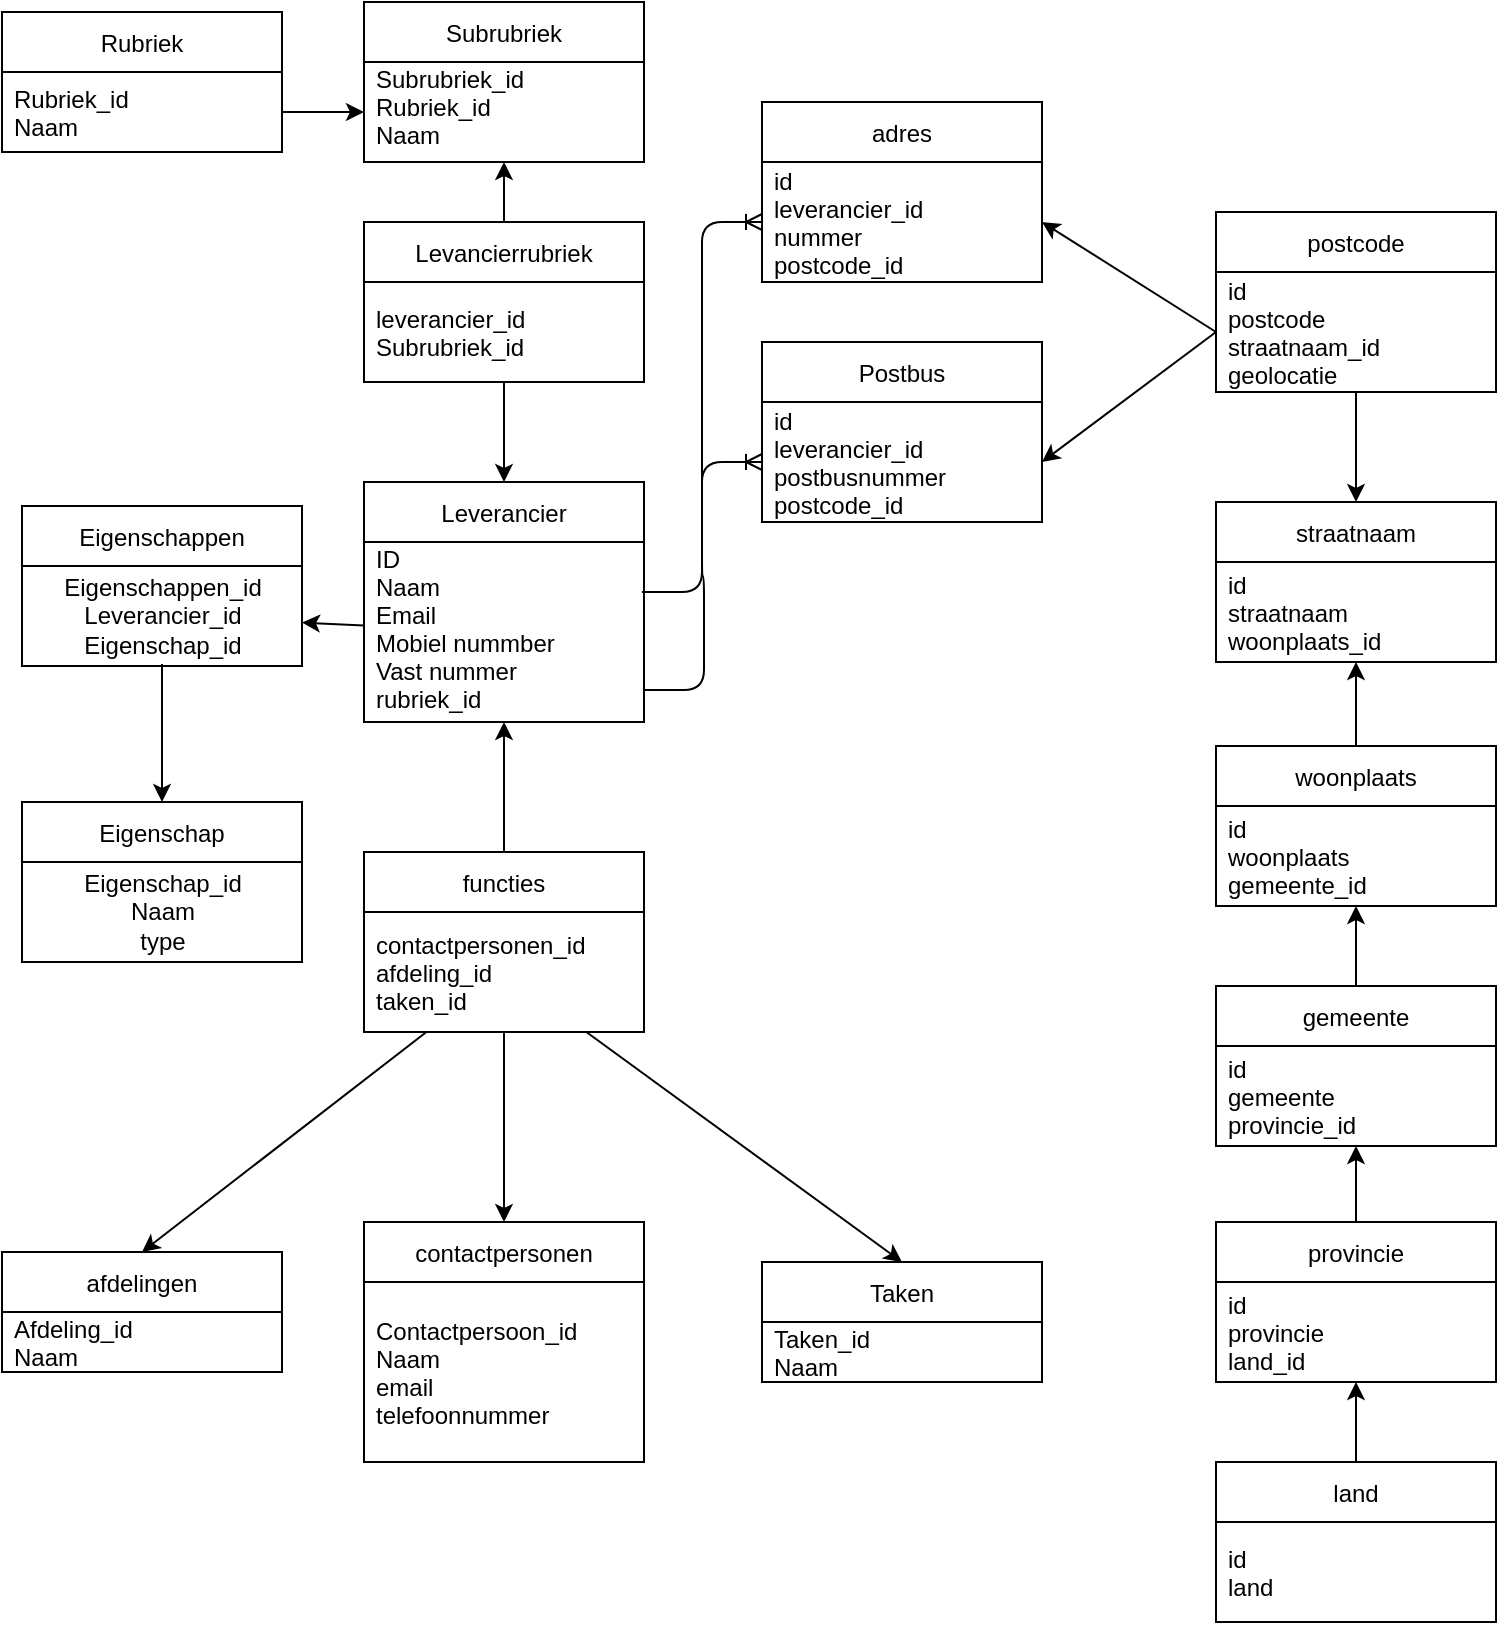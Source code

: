 <mxfile>
    <diagram id="ZeKORmPrQMzxxr9VkCaN" name="Page-1">
        <mxGraphModel dx="1394" dy="782" grid="1" gridSize="10" guides="1" tooltips="1" connect="1" arrows="1" fold="1" page="1" pageScale="1" pageWidth="827" pageHeight="1169" math="0" shadow="0">
            <root>
                <mxCell id="0"/>
                <mxCell id="1" parent="0"/>
                <mxCell id="2" value="Leverancier" style="swimlane;fontStyle=0;childLayout=stackLayout;horizontal=1;startSize=30;horizontalStack=0;resizeParent=1;resizeParentMax=0;resizeLast=0;collapsible=1;marginBottom=0;" parent="1" vertex="1">
                    <mxGeometry x="223" y="310" width="140" height="120" as="geometry"/>
                </mxCell>
                <mxCell id="3" value="ID&#10;Naam&#10;Email&#10;Mobiel nummber&#10;Vast nummer&#10;rubriek_id&#10;" style="text;strokeColor=none;fillColor=none;align=left;verticalAlign=middle;spacingLeft=4;spacingRight=4;overflow=hidden;points=[[0,0.5],[1,0.5]];portConstraint=eastwest;rotatable=0;" parent="2" vertex="1">
                    <mxGeometry y="30" width="140" height="90" as="geometry"/>
                </mxCell>
                <mxCell id="6" value="Rubriek" style="swimlane;fontStyle=0;childLayout=stackLayout;horizontal=1;startSize=30;horizontalStack=0;resizeParent=1;resizeParentMax=0;resizeLast=0;collapsible=1;marginBottom=0;" parent="1" vertex="1">
                    <mxGeometry x="42" y="75" width="140" height="70" as="geometry"/>
                </mxCell>
                <mxCell id="7" value="Rubriek_id&#10;Naam" style="text;strokeColor=none;fillColor=none;align=left;verticalAlign=middle;spacingLeft=4;spacingRight=4;overflow=hidden;points=[[0,0.5],[1,0.5]];portConstraint=eastwest;rotatable=0;" parent="6" vertex="1">
                    <mxGeometry y="30" width="140" height="40" as="geometry"/>
                </mxCell>
                <mxCell id="10" value="adres" style="swimlane;fontStyle=0;childLayout=stackLayout;horizontal=1;startSize=30;horizontalStack=0;resizeParent=1;resizeParentMax=0;resizeLast=0;collapsible=1;marginBottom=0;" parent="1" vertex="1">
                    <mxGeometry x="422" y="120" width="140" height="90" as="geometry"/>
                </mxCell>
                <mxCell id="11" value="id&#10;leverancier_id&#10;nummer&#10;postcode_id" style="text;strokeColor=none;fillColor=none;align=left;verticalAlign=middle;spacingLeft=4;spacingRight=4;overflow=hidden;points=[[0,0.5],[1,0.5]];portConstraint=eastwest;rotatable=0;" parent="10" vertex="1">
                    <mxGeometry y="30" width="140" height="60" as="geometry"/>
                </mxCell>
                <mxCell id="22" value="contactpersonen" style="swimlane;fontStyle=0;childLayout=stackLayout;horizontal=1;startSize=30;horizontalStack=0;resizeParent=1;resizeParentMax=0;resizeLast=0;collapsible=1;marginBottom=0;" parent="1" vertex="1">
                    <mxGeometry x="223" y="680" width="140" height="120" as="geometry"/>
                </mxCell>
                <mxCell id="23" value="Contactpersoon_id&#10;Naam&#10;email&#10;telefoonnummer" style="text;strokeColor=none;fillColor=none;align=left;verticalAlign=middle;spacingLeft=4;spacingRight=4;overflow=hidden;points=[[0,0.5],[1,0.5]];portConstraint=eastwest;rotatable=0;" parent="22" vertex="1">
                    <mxGeometry y="30" width="140" height="90" as="geometry"/>
                </mxCell>
                <mxCell id="33" value="Postbus" style="swimlane;fontStyle=0;childLayout=stackLayout;horizontal=1;startSize=30;horizontalStack=0;resizeParent=1;resizeParentMax=0;resizeLast=0;collapsible=1;marginBottom=0;" parent="1" vertex="1">
                    <mxGeometry x="422" y="240" width="140" height="90" as="geometry"/>
                </mxCell>
                <mxCell id="34" value="id&#10;leverancier_id&#10;postbusnummer&#10;postcode_id" style="text;strokeColor=none;fillColor=none;align=left;verticalAlign=middle;spacingLeft=4;spacingRight=4;overflow=hidden;points=[[0,0.5],[1,0.5]];portConstraint=eastwest;rotatable=0;" parent="33" vertex="1">
                    <mxGeometry y="30" width="140" height="60" as="geometry"/>
                </mxCell>
                <mxCell id="39" value="afdelingen" style="swimlane;fontStyle=0;childLayout=stackLayout;horizontal=1;startSize=30;horizontalStack=0;resizeParent=1;resizeParentMax=0;resizeLast=0;collapsible=1;marginBottom=0;" parent="1" vertex="1">
                    <mxGeometry x="42" y="695" width="140" height="60" as="geometry"/>
                </mxCell>
                <mxCell id="40" value="Afdeling_id&#10;Naam" style="text;strokeColor=none;fillColor=none;align=left;verticalAlign=middle;spacingLeft=4;spacingRight=4;overflow=hidden;points=[[0,0.5],[1,0.5]];portConstraint=eastwest;rotatable=0;" parent="39" vertex="1">
                    <mxGeometry y="30" width="140" height="30" as="geometry"/>
                </mxCell>
                <mxCell id="116" value="" style="edgeStyle=none;html=1;entryX=0;entryY=0.5;entryDx=0;entryDy=0;exitX=1;exitY=0.5;exitDx=0;exitDy=0;" edge="1" parent="1" source="7" target="53">
                    <mxGeometry relative="1" as="geometry">
                        <mxPoint x="172" y="170" as="sourcePoint"/>
                    </mxGeometry>
                </mxCell>
                <mxCell id="52" value="Subrubriek" style="swimlane;fontStyle=0;childLayout=stackLayout;horizontal=1;startSize=30;horizontalStack=0;resizeParent=1;resizeParentMax=0;resizeLast=0;collapsible=1;marginBottom=0;" parent="1" vertex="1">
                    <mxGeometry x="223" y="70" width="140" height="80" as="geometry">
                        <mxRectangle y="115" width="90" height="30" as="alternateBounds"/>
                    </mxGeometry>
                </mxCell>
                <mxCell id="53" value="Subrubriek_id&#10;Rubriek_id&#10;Naam&#10;" style="text;strokeColor=none;fillColor=none;align=left;verticalAlign=middle;spacingLeft=4;spacingRight=4;overflow=hidden;points=[[0,0.5],[1,0.5]];portConstraint=eastwest;rotatable=0;" parent="52" vertex="1">
                    <mxGeometry y="30" width="140" height="50" as="geometry"/>
                </mxCell>
                <mxCell id="58" value="" style="edgeStyle=entityRelationEdgeStyle;fontSize=12;html=1;endArrow=ERoneToMany;exitX=1;exitY=0.5;exitDx=0;exitDy=0;entryX=0;entryY=0.5;entryDx=0;entryDy=0;" parent="1" target="11" edge="1">
                    <mxGeometry width="100" height="100" relative="1" as="geometry">
                        <mxPoint x="362" y="365" as="sourcePoint"/>
                        <mxPoint x="502" y="185" as="targetPoint"/>
                    </mxGeometry>
                </mxCell>
                <mxCell id="65" value="Taken" style="swimlane;fontStyle=0;childLayout=stackLayout;horizontal=1;startSize=30;horizontalStack=0;resizeParent=1;resizeParentMax=0;resizeLast=0;collapsible=1;marginBottom=0;" parent="1" vertex="1">
                    <mxGeometry x="422" y="700" width="140" height="60" as="geometry"/>
                </mxCell>
                <mxCell id="66" value="Taken_id&#10;Naam" style="text;strokeColor=none;fillColor=none;align=left;verticalAlign=middle;spacingLeft=4;spacingRight=4;overflow=hidden;points=[[0,0.5],[1,0.5]];portConstraint=eastwest;rotatable=0;" parent="65" vertex="1">
                    <mxGeometry y="30" width="140" height="30" as="geometry"/>
                </mxCell>
                <mxCell id="74" value="" style="edgeStyle=none;html=1;entryX=0.5;entryY=0;entryDx=0;entryDy=0;exitX=0.5;exitY=0.98;exitDx=0;exitDy=0;exitPerimeter=0;" parent="1" source="71" target="72" edge="1">
                    <mxGeometry relative="1" as="geometry">
                        <mxPoint x="102" y="440" as="sourcePoint"/>
                    </mxGeometry>
                </mxCell>
                <mxCell id="68" value="Eigenschappen" style="swimlane;fontStyle=0;childLayout=stackLayout;horizontal=1;startSize=30;horizontalStack=0;resizeParent=1;resizeParentMax=0;resizeLast=0;collapsible=1;marginBottom=0;" parent="1" vertex="1">
                    <mxGeometry x="52" y="322" width="140" height="80" as="geometry"/>
                </mxCell>
                <mxCell id="71" value="Eigenschappen_id&lt;br&gt;Leverancier_id&lt;br&gt;Eigenschap_id" style="text;html=1;align=center;verticalAlign=middle;resizable=0;points=[];autosize=1;strokeColor=none;fillColor=none;" parent="68" vertex="1">
                    <mxGeometry y="30" width="140" height="50" as="geometry"/>
                </mxCell>
                <mxCell id="72" value="Eigenschap" style="swimlane;fontStyle=0;childLayout=stackLayout;horizontal=1;startSize=30;horizontalStack=0;resizeParent=1;resizeParentMax=0;resizeLast=0;collapsible=1;marginBottom=0;" parent="1" vertex="1">
                    <mxGeometry x="52" y="470" width="140" height="80" as="geometry"/>
                </mxCell>
                <mxCell id="75" value="Eigenschap_id&lt;br&gt;Naam&lt;br&gt;type" style="text;html=1;align=center;verticalAlign=middle;resizable=0;points=[];autosize=1;strokeColor=none;fillColor=none;" parent="72" vertex="1">
                    <mxGeometry y="30" width="140" height="50" as="geometry"/>
                </mxCell>
                <mxCell id="115" value="" style="edgeStyle=none;html=1;" edge="1" parent="1" source="80" target="53">
                    <mxGeometry relative="1" as="geometry"/>
                </mxCell>
                <mxCell id="143" value="" style="edgeStyle=none;html=1;" edge="1" parent="1" source="80">
                    <mxGeometry relative="1" as="geometry">
                        <mxPoint x="293" y="310" as="targetPoint"/>
                    </mxGeometry>
                </mxCell>
                <mxCell id="80" value="Levancierrubriek" style="swimlane;fontStyle=0;childLayout=stackLayout;horizontal=1;startSize=30;horizontalStack=0;resizeParent=1;resizeParentMax=0;resizeLast=0;collapsible=1;marginBottom=0;" parent="1" vertex="1">
                    <mxGeometry x="223" y="180" width="140" height="80" as="geometry"/>
                </mxCell>
                <mxCell id="81" value="leverancier_id&#10;Subrubriek_id" style="text;strokeColor=none;fillColor=none;align=left;verticalAlign=middle;spacingLeft=4;spacingRight=4;overflow=hidden;points=[[0,0.5],[1,0.5]];portConstraint=eastwest;rotatable=0;" parent="80" vertex="1">
                    <mxGeometry y="30" width="140" height="50" as="geometry"/>
                </mxCell>
                <mxCell id="122" value="" style="edgeStyle=none;html=1;" edge="1" parent="1" source="99" target="120">
                    <mxGeometry relative="1" as="geometry"/>
                </mxCell>
                <mxCell id="99" value="postcode" style="swimlane;fontStyle=0;childLayout=stackLayout;horizontal=1;startSize=30;horizontalStack=0;resizeParent=1;resizeParentMax=0;resizeLast=0;collapsible=1;marginBottom=0;" parent="1" vertex="1">
                    <mxGeometry x="649" y="175" width="140" height="90" as="geometry"/>
                </mxCell>
                <mxCell id="100" value="id&#10;postcode&#10;straatnaam_id&#10;geolocatie" style="text;strokeColor=none;fillColor=none;align=left;verticalAlign=middle;spacingLeft=4;spacingRight=4;overflow=hidden;points=[[0,0.5],[1,0.5]];portConstraint=eastwest;rotatable=0;" parent="99" vertex="1">
                    <mxGeometry y="30" width="140" height="60" as="geometry"/>
                </mxCell>
                <mxCell id="145" value="" style="edgeStyle=none;html=1;" edge="1" parent="1" source="106" target="3">
                    <mxGeometry relative="1" as="geometry"/>
                </mxCell>
                <mxCell id="148" value="" style="edgeStyle=none;html=1;" edge="1" parent="1" source="106">
                    <mxGeometry relative="1" as="geometry">
                        <mxPoint x="293" y="680" as="targetPoint"/>
                    </mxGeometry>
                </mxCell>
                <mxCell id="106" value="functies" style="swimlane;fontStyle=0;childLayout=stackLayout;horizontal=1;startSize=30;horizontalStack=0;resizeParent=1;resizeParentMax=0;resizeLast=0;collapsible=1;marginBottom=0;" parent="1" vertex="1">
                    <mxGeometry x="223" y="495" width="140" height="90" as="geometry"/>
                </mxCell>
                <mxCell id="107" value="contactpersonen_id&#10;afdeling_id&#10;taken_id" style="text;strokeColor=none;fillColor=none;align=left;verticalAlign=middle;spacingLeft=4;spacingRight=4;overflow=hidden;points=[[0,0.5],[1,0.5]];portConstraint=eastwest;rotatable=0;" parent="106" vertex="1">
                    <mxGeometry y="30" width="140" height="60" as="geometry"/>
                </mxCell>
                <mxCell id="112" value="" style="edgeStyle=none;html=1;entryX=0.5;entryY=0;entryDx=0;entryDy=0;" parent="1" source="107" target="65" edge="1">
                    <mxGeometry relative="1" as="geometry"/>
                </mxCell>
                <mxCell id="114" value="" style="edgeStyle=none;html=1;entryX=0.5;entryY=0;entryDx=0;entryDy=0;" parent="1" source="107" target="39" edge="1">
                    <mxGeometry relative="1" as="geometry"/>
                </mxCell>
                <mxCell id="117" value="" style="edgeStyle=entityRelationEdgeStyle;fontSize=12;html=1;endArrow=ERoneToMany;exitX=1;exitY=0.822;exitDx=0;exitDy=0;exitPerimeter=0;entryX=0;entryY=0.5;entryDx=0;entryDy=0;" edge="1" parent="1" source="3" target="34">
                    <mxGeometry width="100" height="100" relative="1" as="geometry">
                        <mxPoint x="380" y="420" as="sourcePoint"/>
                        <mxPoint x="480" y="320" as="targetPoint"/>
                    </mxGeometry>
                </mxCell>
                <mxCell id="118" value="" style="edgeStyle=none;html=1;entryX=1;entryY=0.5;entryDx=0;entryDy=0;exitX=0;exitY=0.5;exitDx=0;exitDy=0;" edge="1" parent="1" source="100" target="11">
                    <mxGeometry relative="1" as="geometry">
                        <mxPoint x="610" y="150" as="sourcePoint"/>
                    </mxGeometry>
                </mxCell>
                <mxCell id="119" value="" style="edgeStyle=none;html=1;entryX=1;entryY=0.5;entryDx=0;entryDy=0;exitX=0;exitY=0.5;exitDx=0;exitDy=0;" edge="1" parent="1" source="100" target="34">
                    <mxGeometry relative="1" as="geometry">
                        <mxPoint x="650" y="350" as="sourcePoint"/>
                    </mxGeometry>
                </mxCell>
                <mxCell id="120" value="straatnaam" style="swimlane;fontStyle=0;childLayout=stackLayout;horizontal=1;startSize=30;horizontalStack=0;resizeParent=1;resizeParentMax=0;resizeLast=0;collapsible=1;marginBottom=0;" vertex="1" parent="1">
                    <mxGeometry x="649" y="320" width="140" height="80" as="geometry"/>
                </mxCell>
                <mxCell id="121" value="id&#10;straatnaam&#10;woonplaats_id" style="text;strokeColor=none;fillColor=none;align=left;verticalAlign=middle;spacingLeft=4;spacingRight=4;overflow=hidden;points=[[0,0.5],[1,0.5]];portConstraint=eastwest;rotatable=0;" vertex="1" parent="120">
                    <mxGeometry y="30" width="140" height="50" as="geometry"/>
                </mxCell>
                <mxCell id="139" value="" style="edgeStyle=none;html=1;" edge="1" parent="1" source="123" target="121">
                    <mxGeometry relative="1" as="geometry"/>
                </mxCell>
                <mxCell id="123" value="woonplaats" style="swimlane;fontStyle=0;childLayout=stackLayout;horizontal=1;startSize=30;horizontalStack=0;resizeParent=1;resizeParentMax=0;resizeLast=0;collapsible=1;marginBottom=0;" vertex="1" parent="1">
                    <mxGeometry x="649" y="442" width="140" height="80" as="geometry"/>
                </mxCell>
                <mxCell id="124" value="id&#10;woonplaats&#10;gemeente_id" style="text;strokeColor=none;fillColor=none;align=left;verticalAlign=middle;spacingLeft=4;spacingRight=4;overflow=hidden;points=[[0,0.5],[1,0.5]];portConstraint=eastwest;rotatable=0;" vertex="1" parent="123">
                    <mxGeometry y="30" width="140" height="50" as="geometry"/>
                </mxCell>
                <mxCell id="138" value="" style="edgeStyle=none;html=1;" edge="1" parent="1" source="127" target="124">
                    <mxGeometry relative="1" as="geometry"/>
                </mxCell>
                <mxCell id="127" value="gemeente" style="swimlane;fontStyle=0;childLayout=stackLayout;horizontal=1;startSize=30;horizontalStack=0;resizeParent=1;resizeParentMax=0;resizeLast=0;collapsible=1;marginBottom=0;" vertex="1" parent="1">
                    <mxGeometry x="649" y="562" width="140" height="80" as="geometry"/>
                </mxCell>
                <mxCell id="128" value="id&#10;gemeente&#10;provincie_id" style="text;strokeColor=none;fillColor=none;align=left;verticalAlign=middle;spacingLeft=4;spacingRight=4;overflow=hidden;points=[[0,0.5],[1,0.5]];portConstraint=eastwest;rotatable=0;" vertex="1" parent="127">
                    <mxGeometry y="30" width="140" height="50" as="geometry"/>
                </mxCell>
                <mxCell id="137" value="" style="edgeStyle=none;html=1;" edge="1" parent="1" source="130" target="128">
                    <mxGeometry relative="1" as="geometry"/>
                </mxCell>
                <mxCell id="130" value="provincie" style="swimlane;fontStyle=0;childLayout=stackLayout;horizontal=1;startSize=30;horizontalStack=0;resizeParent=1;resizeParentMax=0;resizeLast=0;collapsible=1;marginBottom=0;" vertex="1" parent="1">
                    <mxGeometry x="649" y="680" width="140" height="80" as="geometry"/>
                </mxCell>
                <mxCell id="131" value="id&#10;provincie&#10;land_id" style="text;strokeColor=none;fillColor=none;align=left;verticalAlign=middle;spacingLeft=4;spacingRight=4;overflow=hidden;points=[[0,0.5],[1,0.5]];portConstraint=eastwest;rotatable=0;" vertex="1" parent="130">
                    <mxGeometry y="30" width="140" height="50" as="geometry"/>
                </mxCell>
                <mxCell id="136" value="" style="edgeStyle=none;html=1;" edge="1" parent="1" source="133" target="131">
                    <mxGeometry relative="1" as="geometry"/>
                </mxCell>
                <mxCell id="133" value="land" style="swimlane;fontStyle=0;childLayout=stackLayout;horizontal=1;startSize=30;horizontalStack=0;resizeParent=1;resizeParentMax=0;resizeLast=0;collapsible=1;marginBottom=0;" vertex="1" parent="1">
                    <mxGeometry x="649" y="800" width="140" height="80" as="geometry"/>
                </mxCell>
                <mxCell id="134" value="id&#10;land" style="text;strokeColor=none;fillColor=none;align=left;verticalAlign=middle;spacingLeft=4;spacingRight=4;overflow=hidden;points=[[0,0.5],[1,0.5]];portConstraint=eastwest;rotatable=0;" vertex="1" parent="133">
                    <mxGeometry y="30" width="140" height="50" as="geometry"/>
                </mxCell>
                <mxCell id="140" value="" style="edgeStyle=none;html=1;" edge="1" parent="1" source="3" target="71">
                    <mxGeometry relative="1" as="geometry"/>
                </mxCell>
            </root>
        </mxGraphModel>
    </diagram>
</mxfile>